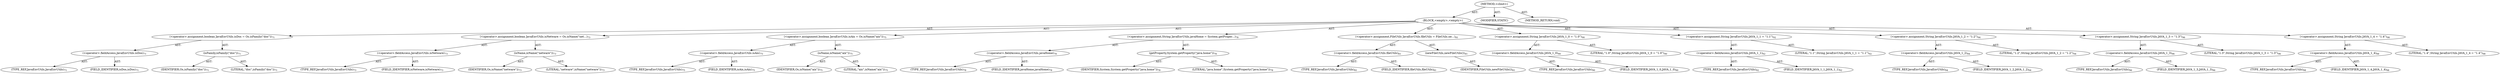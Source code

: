 digraph "&lt;clinit&gt;" {  
"111669149706" [label = <(METHOD,&lt;clinit&gt;)> ]
"25769803809" [label = <(BLOCK,&lt;empty&gt;,&lt;empty&gt;)> ]
"30064771199" [label = <(&lt;operator&gt;.assignment,boolean JavaEnvUtils.isDos = Os.isFamily(&quot;dos&quot;))<SUB>71</SUB>> ]
"30064771200" [label = <(&lt;operator&gt;.fieldAccess,JavaEnvUtils.isDos)<SUB>71</SUB>> ]
"180388626471" [label = <(TYPE_REF,JavaEnvUtils,JavaEnvUtils)<SUB>71</SUB>> ]
"55834574887" [label = <(FIELD_IDENTIFIER,isDos,isDos)<SUB>71</SUB>> ]
"30064771201" [label = <(isFamily,isFamily(&quot;dos&quot;))<SUB>71</SUB>> ]
"68719476795" [label = <(IDENTIFIER,Os,isFamily(&quot;dos&quot;))<SUB>71</SUB>> ]
"90194313283" [label = <(LITERAL,&quot;dos&quot;,isFamily(&quot;dos&quot;))<SUB>71</SUB>> ]
"30064771202" [label = <(&lt;operator&gt;.assignment,boolean JavaEnvUtils.isNetware = Os.isName(&quot;net...)<SUB>73</SUB>> ]
"30064771203" [label = <(&lt;operator&gt;.fieldAccess,JavaEnvUtils.isNetware)<SUB>73</SUB>> ]
"180388626472" [label = <(TYPE_REF,JavaEnvUtils,JavaEnvUtils)<SUB>73</SUB>> ]
"55834574888" [label = <(FIELD_IDENTIFIER,isNetware,isNetware)<SUB>73</SUB>> ]
"30064771204" [label = <(isName,isName(&quot;netware&quot;))<SUB>73</SUB>> ]
"68719476796" [label = <(IDENTIFIER,Os,isName(&quot;netware&quot;))<SUB>73</SUB>> ]
"90194313284" [label = <(LITERAL,&quot;netware&quot;,isName(&quot;netware&quot;))<SUB>73</SUB>> ]
"30064771205" [label = <(&lt;operator&gt;.assignment,boolean JavaEnvUtils.isAix = Os.isName(&quot;aix&quot;))<SUB>75</SUB>> ]
"30064771206" [label = <(&lt;operator&gt;.fieldAccess,JavaEnvUtils.isAix)<SUB>75</SUB>> ]
"180388626473" [label = <(TYPE_REF,JavaEnvUtils,JavaEnvUtils)<SUB>75</SUB>> ]
"55834574889" [label = <(FIELD_IDENTIFIER,isAix,isAix)<SUB>75</SUB>> ]
"30064771207" [label = <(isName,isName(&quot;aix&quot;))<SUB>75</SUB>> ]
"68719476797" [label = <(IDENTIFIER,Os,isName(&quot;aix&quot;))<SUB>75</SUB>> ]
"90194313285" [label = <(LITERAL,&quot;aix&quot;,isName(&quot;aix&quot;))<SUB>75</SUB>> ]
"30064771208" [label = <(&lt;operator&gt;.assignment,String JavaEnvUtils.javaHome = System.getProper...)<SUB>78</SUB>> ]
"30064771209" [label = <(&lt;operator&gt;.fieldAccess,JavaEnvUtils.javaHome)<SUB>78</SUB>> ]
"180388626474" [label = <(TYPE_REF,JavaEnvUtils,JavaEnvUtils)<SUB>78</SUB>> ]
"55834574890" [label = <(FIELD_IDENTIFIER,javaHome,javaHome)<SUB>78</SUB>> ]
"30064771210" [label = <(getProperty,System.getProperty(&quot;java.home&quot;))<SUB>78</SUB>> ]
"68719476798" [label = <(IDENTIFIER,System,System.getProperty(&quot;java.home&quot;))<SUB>78</SUB>> ]
"90194313286" [label = <(LITERAL,&quot;java.home&quot;,System.getProperty(&quot;java.home&quot;))<SUB>78</SUB>> ]
"30064771211" [label = <(&lt;operator&gt;.assignment,FileUtils JavaEnvUtils.fileUtils = FileUtils.ne...)<SUB>81</SUB>> ]
"30064771212" [label = <(&lt;operator&gt;.fieldAccess,JavaEnvUtils.fileUtils)<SUB>81</SUB>> ]
"180388626475" [label = <(TYPE_REF,JavaEnvUtils,JavaEnvUtils)<SUB>81</SUB>> ]
"55834574891" [label = <(FIELD_IDENTIFIER,fileUtils,fileUtils)<SUB>81</SUB>> ]
"30064771213" [label = <(newFileUtils,newFileUtils())<SUB>81</SUB>> ]
"68719476799" [label = <(IDENTIFIER,FileUtils,newFileUtils())<SUB>81</SUB>> ]
"30064771214" [label = <(&lt;operator&gt;.assignment,String JavaEnvUtils.JAVA_1_0 = &quot;1.0&quot;)<SUB>90</SUB>> ]
"30064771215" [label = <(&lt;operator&gt;.fieldAccess,JavaEnvUtils.JAVA_1_0)<SUB>90</SUB>> ]
"180388626476" [label = <(TYPE_REF,JavaEnvUtils,JavaEnvUtils)<SUB>90</SUB>> ]
"55834574892" [label = <(FIELD_IDENTIFIER,JAVA_1_0,JAVA_1_0)<SUB>90</SUB>> ]
"90194313287" [label = <(LITERAL,&quot;1.0&quot;,String JavaEnvUtils.JAVA_1_0 = &quot;1.0&quot;)<SUB>90</SUB>> ]
"30064771216" [label = <(&lt;operator&gt;.assignment,String JavaEnvUtils.JAVA_1_1 = &quot;1.1&quot;)<SUB>92</SUB>> ]
"30064771217" [label = <(&lt;operator&gt;.fieldAccess,JavaEnvUtils.JAVA_1_1)<SUB>92</SUB>> ]
"180388626477" [label = <(TYPE_REF,JavaEnvUtils,JavaEnvUtils)<SUB>92</SUB>> ]
"55834574893" [label = <(FIELD_IDENTIFIER,JAVA_1_1,JAVA_1_1)<SUB>92</SUB>> ]
"90194313288" [label = <(LITERAL,&quot;1.1&quot;,String JavaEnvUtils.JAVA_1_1 = &quot;1.1&quot;)<SUB>92</SUB>> ]
"30064771218" [label = <(&lt;operator&gt;.assignment,String JavaEnvUtils.JAVA_1_2 = &quot;1.2&quot;)<SUB>94</SUB>> ]
"30064771219" [label = <(&lt;operator&gt;.fieldAccess,JavaEnvUtils.JAVA_1_2)<SUB>94</SUB>> ]
"180388626478" [label = <(TYPE_REF,JavaEnvUtils,JavaEnvUtils)<SUB>94</SUB>> ]
"55834574894" [label = <(FIELD_IDENTIFIER,JAVA_1_2,JAVA_1_2)<SUB>94</SUB>> ]
"90194313289" [label = <(LITERAL,&quot;1.2&quot;,String JavaEnvUtils.JAVA_1_2 = &quot;1.2&quot;)<SUB>94</SUB>> ]
"30064771220" [label = <(&lt;operator&gt;.assignment,String JavaEnvUtils.JAVA_1_3 = &quot;1.3&quot;)<SUB>96</SUB>> ]
"30064771221" [label = <(&lt;operator&gt;.fieldAccess,JavaEnvUtils.JAVA_1_3)<SUB>96</SUB>> ]
"180388626479" [label = <(TYPE_REF,JavaEnvUtils,JavaEnvUtils)<SUB>96</SUB>> ]
"55834574895" [label = <(FIELD_IDENTIFIER,JAVA_1_3,JAVA_1_3)<SUB>96</SUB>> ]
"90194313290" [label = <(LITERAL,&quot;1.3&quot;,String JavaEnvUtils.JAVA_1_3 = &quot;1.3&quot;)<SUB>96</SUB>> ]
"30064771222" [label = <(&lt;operator&gt;.assignment,String JavaEnvUtils.JAVA_1_4 = &quot;1.4&quot;)<SUB>98</SUB>> ]
"30064771223" [label = <(&lt;operator&gt;.fieldAccess,JavaEnvUtils.JAVA_1_4)<SUB>98</SUB>> ]
"180388626480" [label = <(TYPE_REF,JavaEnvUtils,JavaEnvUtils)<SUB>98</SUB>> ]
"55834574896" [label = <(FIELD_IDENTIFIER,JAVA_1_4,JAVA_1_4)<SUB>98</SUB>> ]
"90194313291" [label = <(LITERAL,&quot;1.4&quot;,String JavaEnvUtils.JAVA_1_4 = &quot;1.4&quot;)<SUB>98</SUB>> ]
"133143986222" [label = <(MODIFIER,STATIC)> ]
"128849018890" [label = <(METHOD_RETURN,void)> ]
  "111669149706" -> "25769803809"  [ label = "AST: "] 
  "111669149706" -> "133143986222"  [ label = "AST: "] 
  "111669149706" -> "128849018890"  [ label = "AST: "] 
  "25769803809" -> "30064771199"  [ label = "AST: "] 
  "25769803809" -> "30064771202"  [ label = "AST: "] 
  "25769803809" -> "30064771205"  [ label = "AST: "] 
  "25769803809" -> "30064771208"  [ label = "AST: "] 
  "25769803809" -> "30064771211"  [ label = "AST: "] 
  "25769803809" -> "30064771214"  [ label = "AST: "] 
  "25769803809" -> "30064771216"  [ label = "AST: "] 
  "25769803809" -> "30064771218"  [ label = "AST: "] 
  "25769803809" -> "30064771220"  [ label = "AST: "] 
  "25769803809" -> "30064771222"  [ label = "AST: "] 
  "30064771199" -> "30064771200"  [ label = "AST: "] 
  "30064771199" -> "30064771201"  [ label = "AST: "] 
  "30064771200" -> "180388626471"  [ label = "AST: "] 
  "30064771200" -> "55834574887"  [ label = "AST: "] 
  "30064771201" -> "68719476795"  [ label = "AST: "] 
  "30064771201" -> "90194313283"  [ label = "AST: "] 
  "30064771202" -> "30064771203"  [ label = "AST: "] 
  "30064771202" -> "30064771204"  [ label = "AST: "] 
  "30064771203" -> "180388626472"  [ label = "AST: "] 
  "30064771203" -> "55834574888"  [ label = "AST: "] 
  "30064771204" -> "68719476796"  [ label = "AST: "] 
  "30064771204" -> "90194313284"  [ label = "AST: "] 
  "30064771205" -> "30064771206"  [ label = "AST: "] 
  "30064771205" -> "30064771207"  [ label = "AST: "] 
  "30064771206" -> "180388626473"  [ label = "AST: "] 
  "30064771206" -> "55834574889"  [ label = "AST: "] 
  "30064771207" -> "68719476797"  [ label = "AST: "] 
  "30064771207" -> "90194313285"  [ label = "AST: "] 
  "30064771208" -> "30064771209"  [ label = "AST: "] 
  "30064771208" -> "30064771210"  [ label = "AST: "] 
  "30064771209" -> "180388626474"  [ label = "AST: "] 
  "30064771209" -> "55834574890"  [ label = "AST: "] 
  "30064771210" -> "68719476798"  [ label = "AST: "] 
  "30064771210" -> "90194313286"  [ label = "AST: "] 
  "30064771211" -> "30064771212"  [ label = "AST: "] 
  "30064771211" -> "30064771213"  [ label = "AST: "] 
  "30064771212" -> "180388626475"  [ label = "AST: "] 
  "30064771212" -> "55834574891"  [ label = "AST: "] 
  "30064771213" -> "68719476799"  [ label = "AST: "] 
  "30064771214" -> "30064771215"  [ label = "AST: "] 
  "30064771214" -> "90194313287"  [ label = "AST: "] 
  "30064771215" -> "180388626476"  [ label = "AST: "] 
  "30064771215" -> "55834574892"  [ label = "AST: "] 
  "30064771216" -> "30064771217"  [ label = "AST: "] 
  "30064771216" -> "90194313288"  [ label = "AST: "] 
  "30064771217" -> "180388626477"  [ label = "AST: "] 
  "30064771217" -> "55834574893"  [ label = "AST: "] 
  "30064771218" -> "30064771219"  [ label = "AST: "] 
  "30064771218" -> "90194313289"  [ label = "AST: "] 
  "30064771219" -> "180388626478"  [ label = "AST: "] 
  "30064771219" -> "55834574894"  [ label = "AST: "] 
  "30064771220" -> "30064771221"  [ label = "AST: "] 
  "30064771220" -> "90194313290"  [ label = "AST: "] 
  "30064771221" -> "180388626479"  [ label = "AST: "] 
  "30064771221" -> "55834574895"  [ label = "AST: "] 
  "30064771222" -> "30064771223"  [ label = "AST: "] 
  "30064771222" -> "90194313291"  [ label = "AST: "] 
  "30064771223" -> "180388626480"  [ label = "AST: "] 
  "30064771223" -> "55834574896"  [ label = "AST: "] 
}
